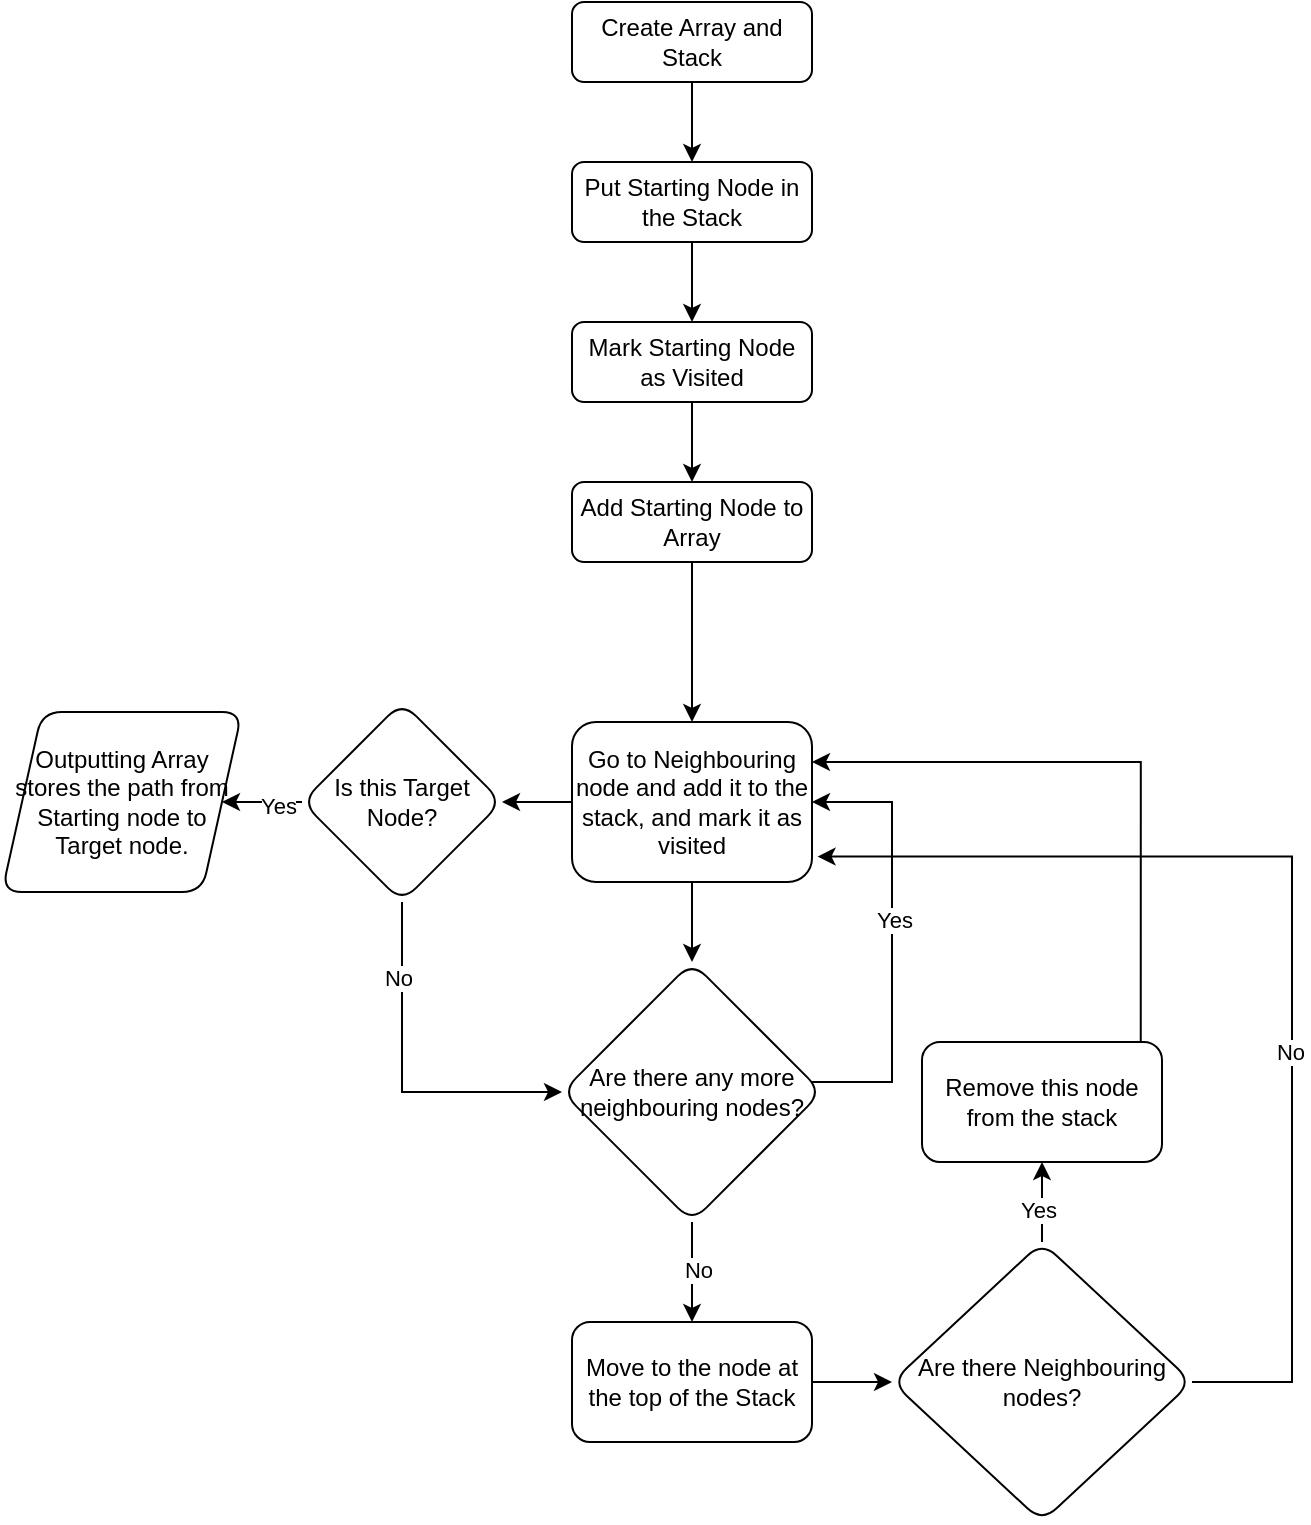 <mxfile version="25.0.3">
  <diagram id="C5RBs43oDa-KdzZeNtuy" name="Page-1">
    <mxGraphModel dx="1687" dy="1075" grid="1" gridSize="10" guides="1" tooltips="1" connect="1" arrows="1" fold="1" page="1" pageScale="1" pageWidth="827" pageHeight="1169" math="0" shadow="0">
      <root>
        <mxCell id="WIyWlLk6GJQsqaUBKTNV-0" />
        <mxCell id="WIyWlLk6GJQsqaUBKTNV-1" parent="WIyWlLk6GJQsqaUBKTNV-0" />
        <mxCell id="tMAAZbQCMQvu9BYSAChM-1" value="" style="edgeStyle=orthogonalEdgeStyle;rounded=0;orthogonalLoop=1;jettySize=auto;html=1;" edge="1" parent="WIyWlLk6GJQsqaUBKTNV-1" source="WIyWlLk6GJQsqaUBKTNV-3" target="tMAAZbQCMQvu9BYSAChM-0">
          <mxGeometry relative="1" as="geometry" />
        </mxCell>
        <mxCell id="WIyWlLk6GJQsqaUBKTNV-3" value="Create Array and Stack" style="rounded=1;whiteSpace=wrap;html=1;fontSize=12;glass=0;strokeWidth=1;shadow=0;" parent="WIyWlLk6GJQsqaUBKTNV-1" vertex="1">
          <mxGeometry x="345" width="120" height="40" as="geometry" />
        </mxCell>
        <mxCell id="tMAAZbQCMQvu9BYSAChM-3" value="" style="edgeStyle=orthogonalEdgeStyle;rounded=0;orthogonalLoop=1;jettySize=auto;html=1;" edge="1" parent="WIyWlLk6GJQsqaUBKTNV-1" source="tMAAZbQCMQvu9BYSAChM-0" target="tMAAZbQCMQvu9BYSAChM-2">
          <mxGeometry relative="1" as="geometry" />
        </mxCell>
        <mxCell id="tMAAZbQCMQvu9BYSAChM-0" value="Put Starting Node in the Stack" style="rounded=1;whiteSpace=wrap;html=1;fontSize=12;glass=0;strokeWidth=1;shadow=0;" vertex="1" parent="WIyWlLk6GJQsqaUBKTNV-1">
          <mxGeometry x="345" y="80" width="120" height="40" as="geometry" />
        </mxCell>
        <mxCell id="tMAAZbQCMQvu9BYSAChM-5" value="" style="edgeStyle=orthogonalEdgeStyle;rounded=0;orthogonalLoop=1;jettySize=auto;html=1;" edge="1" parent="WIyWlLk6GJQsqaUBKTNV-1" source="tMAAZbQCMQvu9BYSAChM-2" target="tMAAZbQCMQvu9BYSAChM-4">
          <mxGeometry relative="1" as="geometry" />
        </mxCell>
        <mxCell id="tMAAZbQCMQvu9BYSAChM-2" value="Mark Starting Node as Visited" style="rounded=1;whiteSpace=wrap;html=1;fontSize=12;glass=0;strokeWidth=1;shadow=0;" vertex="1" parent="WIyWlLk6GJQsqaUBKTNV-1">
          <mxGeometry x="345" y="160" width="120" height="40" as="geometry" />
        </mxCell>
        <mxCell id="tMAAZbQCMQvu9BYSAChM-24" style="edgeStyle=orthogonalEdgeStyle;rounded=0;orthogonalLoop=1;jettySize=auto;html=1;entryX=0.5;entryY=0;entryDx=0;entryDy=0;" edge="1" parent="WIyWlLk6GJQsqaUBKTNV-1" source="tMAAZbQCMQvu9BYSAChM-4" target="tMAAZbQCMQvu9BYSAChM-6">
          <mxGeometry relative="1" as="geometry" />
        </mxCell>
        <mxCell id="tMAAZbQCMQvu9BYSAChM-4" value="Add Starting Node to Array" style="rounded=1;whiteSpace=wrap;html=1;fontSize=12;glass=0;strokeWidth=1;shadow=0;" vertex="1" parent="WIyWlLk6GJQsqaUBKTNV-1">
          <mxGeometry x="345" y="240" width="120" height="40" as="geometry" />
        </mxCell>
        <mxCell id="tMAAZbQCMQvu9BYSAChM-9" value="" style="edgeStyle=orthogonalEdgeStyle;rounded=0;orthogonalLoop=1;jettySize=auto;html=1;" edge="1" parent="WIyWlLk6GJQsqaUBKTNV-1" source="tMAAZbQCMQvu9BYSAChM-6" target="tMAAZbQCMQvu9BYSAChM-8">
          <mxGeometry relative="1" as="geometry" />
        </mxCell>
        <mxCell id="tMAAZbQCMQvu9BYSAChM-26" value="" style="edgeStyle=orthogonalEdgeStyle;rounded=0;orthogonalLoop=1;jettySize=auto;html=1;" edge="1" parent="WIyWlLk6GJQsqaUBKTNV-1" source="tMAAZbQCMQvu9BYSAChM-6" target="tMAAZbQCMQvu9BYSAChM-25">
          <mxGeometry relative="1" as="geometry" />
        </mxCell>
        <mxCell id="tMAAZbQCMQvu9BYSAChM-6" value="Go to Neighbouring node and add it to the stack, and mark it as visited" style="rounded=1;whiteSpace=wrap;html=1;fontSize=12;glass=0;strokeWidth=1;shadow=0;" vertex="1" parent="WIyWlLk6GJQsqaUBKTNV-1">
          <mxGeometry x="345" y="360" width="120" height="80" as="geometry" />
        </mxCell>
        <mxCell id="tMAAZbQCMQvu9BYSAChM-10" style="edgeStyle=orthogonalEdgeStyle;rounded=0;orthogonalLoop=1;jettySize=auto;html=1;entryX=1;entryY=0.5;entryDx=0;entryDy=0;" edge="1" parent="WIyWlLk6GJQsqaUBKTNV-1" source="tMAAZbQCMQvu9BYSAChM-8" target="tMAAZbQCMQvu9BYSAChM-6">
          <mxGeometry relative="1" as="geometry">
            <Array as="points">
              <mxPoint x="505" y="540" />
              <mxPoint x="505" y="400" />
            </Array>
          </mxGeometry>
        </mxCell>
        <mxCell id="tMAAZbQCMQvu9BYSAChM-11" value="Yes" style="edgeLabel;html=1;align=center;verticalAlign=middle;resizable=0;points=[];" vertex="1" connectable="0" parent="tMAAZbQCMQvu9BYSAChM-10">
          <mxGeometry x="0.1" y="-1" relative="1" as="geometry">
            <mxPoint as="offset" />
          </mxGeometry>
        </mxCell>
        <mxCell id="tMAAZbQCMQvu9BYSAChM-13" value="" style="edgeStyle=orthogonalEdgeStyle;rounded=0;orthogonalLoop=1;jettySize=auto;html=1;" edge="1" parent="WIyWlLk6GJQsqaUBKTNV-1" source="tMAAZbQCMQvu9BYSAChM-8" target="tMAAZbQCMQvu9BYSAChM-12">
          <mxGeometry relative="1" as="geometry" />
        </mxCell>
        <mxCell id="tMAAZbQCMQvu9BYSAChM-14" value="No" style="edgeLabel;html=1;align=center;verticalAlign=middle;resizable=0;points=[];" vertex="1" connectable="0" parent="tMAAZbQCMQvu9BYSAChM-13">
          <mxGeometry x="-0.065" y="3" relative="1" as="geometry">
            <mxPoint as="offset" />
          </mxGeometry>
        </mxCell>
        <mxCell id="tMAAZbQCMQvu9BYSAChM-8" value="Are there any more neighbouring nodes?" style="rhombus;whiteSpace=wrap;html=1;rounded=1;glass=0;strokeWidth=1;shadow=0;" vertex="1" parent="WIyWlLk6GJQsqaUBKTNV-1">
          <mxGeometry x="340" y="480" width="130" height="130" as="geometry" />
        </mxCell>
        <mxCell id="tMAAZbQCMQvu9BYSAChM-16" value="" style="edgeStyle=orthogonalEdgeStyle;rounded=0;orthogonalLoop=1;jettySize=auto;html=1;" edge="1" parent="WIyWlLk6GJQsqaUBKTNV-1" source="tMAAZbQCMQvu9BYSAChM-12" target="tMAAZbQCMQvu9BYSAChM-15">
          <mxGeometry relative="1" as="geometry" />
        </mxCell>
        <mxCell id="tMAAZbQCMQvu9BYSAChM-12" value="Move to the node at the top of the Stack" style="whiteSpace=wrap;html=1;rounded=1;glass=0;strokeWidth=1;shadow=0;" vertex="1" parent="WIyWlLk6GJQsqaUBKTNV-1">
          <mxGeometry x="345" y="660" width="120" height="60" as="geometry" />
        </mxCell>
        <mxCell id="tMAAZbQCMQvu9BYSAChM-18" value="" style="edgeStyle=orthogonalEdgeStyle;rounded=0;orthogonalLoop=1;jettySize=auto;html=1;" edge="1" parent="WIyWlLk6GJQsqaUBKTNV-1" source="tMAAZbQCMQvu9BYSAChM-15" target="tMAAZbQCMQvu9BYSAChM-17">
          <mxGeometry relative="1" as="geometry" />
        </mxCell>
        <mxCell id="tMAAZbQCMQvu9BYSAChM-19" value="Yes" style="edgeLabel;html=1;align=center;verticalAlign=middle;resizable=0;points=[];" vertex="1" connectable="0" parent="tMAAZbQCMQvu9BYSAChM-18">
          <mxGeometry x="-0.178" y="2" relative="1" as="geometry">
            <mxPoint as="offset" />
          </mxGeometry>
        </mxCell>
        <mxCell id="tMAAZbQCMQvu9BYSAChM-22" style="edgeStyle=orthogonalEdgeStyle;rounded=0;orthogonalLoop=1;jettySize=auto;html=1;entryX=1.023;entryY=0.841;entryDx=0;entryDy=0;entryPerimeter=0;" edge="1" parent="WIyWlLk6GJQsqaUBKTNV-1" source="tMAAZbQCMQvu9BYSAChM-15" target="tMAAZbQCMQvu9BYSAChM-6">
          <mxGeometry relative="1" as="geometry">
            <mxPoint x="725.0" y="440" as="targetPoint" />
            <Array as="points">
              <mxPoint x="705" y="690" />
              <mxPoint x="705" y="427" />
            </Array>
          </mxGeometry>
        </mxCell>
        <mxCell id="tMAAZbQCMQvu9BYSAChM-23" value="No" style="edgeLabel;html=1;align=center;verticalAlign=middle;resizable=0;points=[];" vertex="1" connectable="0" parent="tMAAZbQCMQvu9BYSAChM-22">
          <mxGeometry x="-0.219" y="1" relative="1" as="geometry">
            <mxPoint as="offset" />
          </mxGeometry>
        </mxCell>
        <mxCell id="tMAAZbQCMQvu9BYSAChM-15" value="Are there Neighbouring nodes?" style="rhombus;whiteSpace=wrap;html=1;rounded=1;glass=0;strokeWidth=1;shadow=0;" vertex="1" parent="WIyWlLk6GJQsqaUBKTNV-1">
          <mxGeometry x="505" y="620" width="150" height="140" as="geometry" />
        </mxCell>
        <mxCell id="tMAAZbQCMQvu9BYSAChM-20" style="edgeStyle=orthogonalEdgeStyle;rounded=0;orthogonalLoop=1;jettySize=auto;html=1;entryX=1;entryY=0.25;entryDx=0;entryDy=0;" edge="1" parent="WIyWlLk6GJQsqaUBKTNV-1" target="tMAAZbQCMQvu9BYSAChM-6">
          <mxGeometry relative="1" as="geometry">
            <mxPoint x="470.01" y="367.92" as="targetPoint" />
            <mxPoint x="629.376" y="520" as="sourcePoint" />
            <Array as="points">
              <mxPoint x="629" y="380" />
            </Array>
          </mxGeometry>
        </mxCell>
        <mxCell id="tMAAZbQCMQvu9BYSAChM-17" value="Remove this node from the stack" style="whiteSpace=wrap;html=1;rounded=1;glass=0;strokeWidth=1;shadow=0;" vertex="1" parent="WIyWlLk6GJQsqaUBKTNV-1">
          <mxGeometry x="520" y="520" width="120" height="60" as="geometry" />
        </mxCell>
        <mxCell id="tMAAZbQCMQvu9BYSAChM-31" value="" style="edgeStyle=orthogonalEdgeStyle;rounded=0;orthogonalLoop=1;jettySize=auto;html=1;" edge="1" parent="WIyWlLk6GJQsqaUBKTNV-1" source="tMAAZbQCMQvu9BYSAChM-25" target="tMAAZbQCMQvu9BYSAChM-30">
          <mxGeometry relative="1" as="geometry" />
        </mxCell>
        <mxCell id="tMAAZbQCMQvu9BYSAChM-34" value="Yes" style="edgeLabel;html=1;align=center;verticalAlign=middle;resizable=0;points=[];" vertex="1" connectable="0" parent="tMAAZbQCMQvu9BYSAChM-31">
          <mxGeometry x="-0.593" y="2" relative="1" as="geometry">
            <mxPoint as="offset" />
          </mxGeometry>
        </mxCell>
        <mxCell id="tMAAZbQCMQvu9BYSAChM-32" style="edgeStyle=orthogonalEdgeStyle;rounded=0;orthogonalLoop=1;jettySize=auto;html=1;exitX=0.5;exitY=1;exitDx=0;exitDy=0;entryX=0;entryY=0.5;entryDx=0;entryDy=0;" edge="1" parent="WIyWlLk6GJQsqaUBKTNV-1" source="tMAAZbQCMQvu9BYSAChM-25" target="tMAAZbQCMQvu9BYSAChM-8">
          <mxGeometry relative="1" as="geometry" />
        </mxCell>
        <mxCell id="tMAAZbQCMQvu9BYSAChM-33" value="No" style="edgeLabel;html=1;align=center;verticalAlign=middle;resizable=0;points=[];" vertex="1" connectable="0" parent="tMAAZbQCMQvu9BYSAChM-32">
          <mxGeometry x="-0.567" y="-2" relative="1" as="geometry">
            <mxPoint as="offset" />
          </mxGeometry>
        </mxCell>
        <mxCell id="tMAAZbQCMQvu9BYSAChM-25" value="Is this Target Node?" style="rhombus;whiteSpace=wrap;html=1;rounded=1;glass=0;strokeWidth=1;shadow=0;" vertex="1" parent="WIyWlLk6GJQsqaUBKTNV-1">
          <mxGeometry x="210" y="350" width="100" height="100" as="geometry" />
        </mxCell>
        <mxCell id="tMAAZbQCMQvu9BYSAChM-30" value="Outputting Array stores the path from Starting node to Target node." style="shape=parallelogram;perimeter=parallelogramPerimeter;whiteSpace=wrap;html=1;fixedSize=1;rounded=1;glass=0;strokeWidth=1;shadow=0;" vertex="1" parent="WIyWlLk6GJQsqaUBKTNV-1">
          <mxGeometry x="60" y="355" width="120" height="90" as="geometry" />
        </mxCell>
      </root>
    </mxGraphModel>
  </diagram>
</mxfile>
